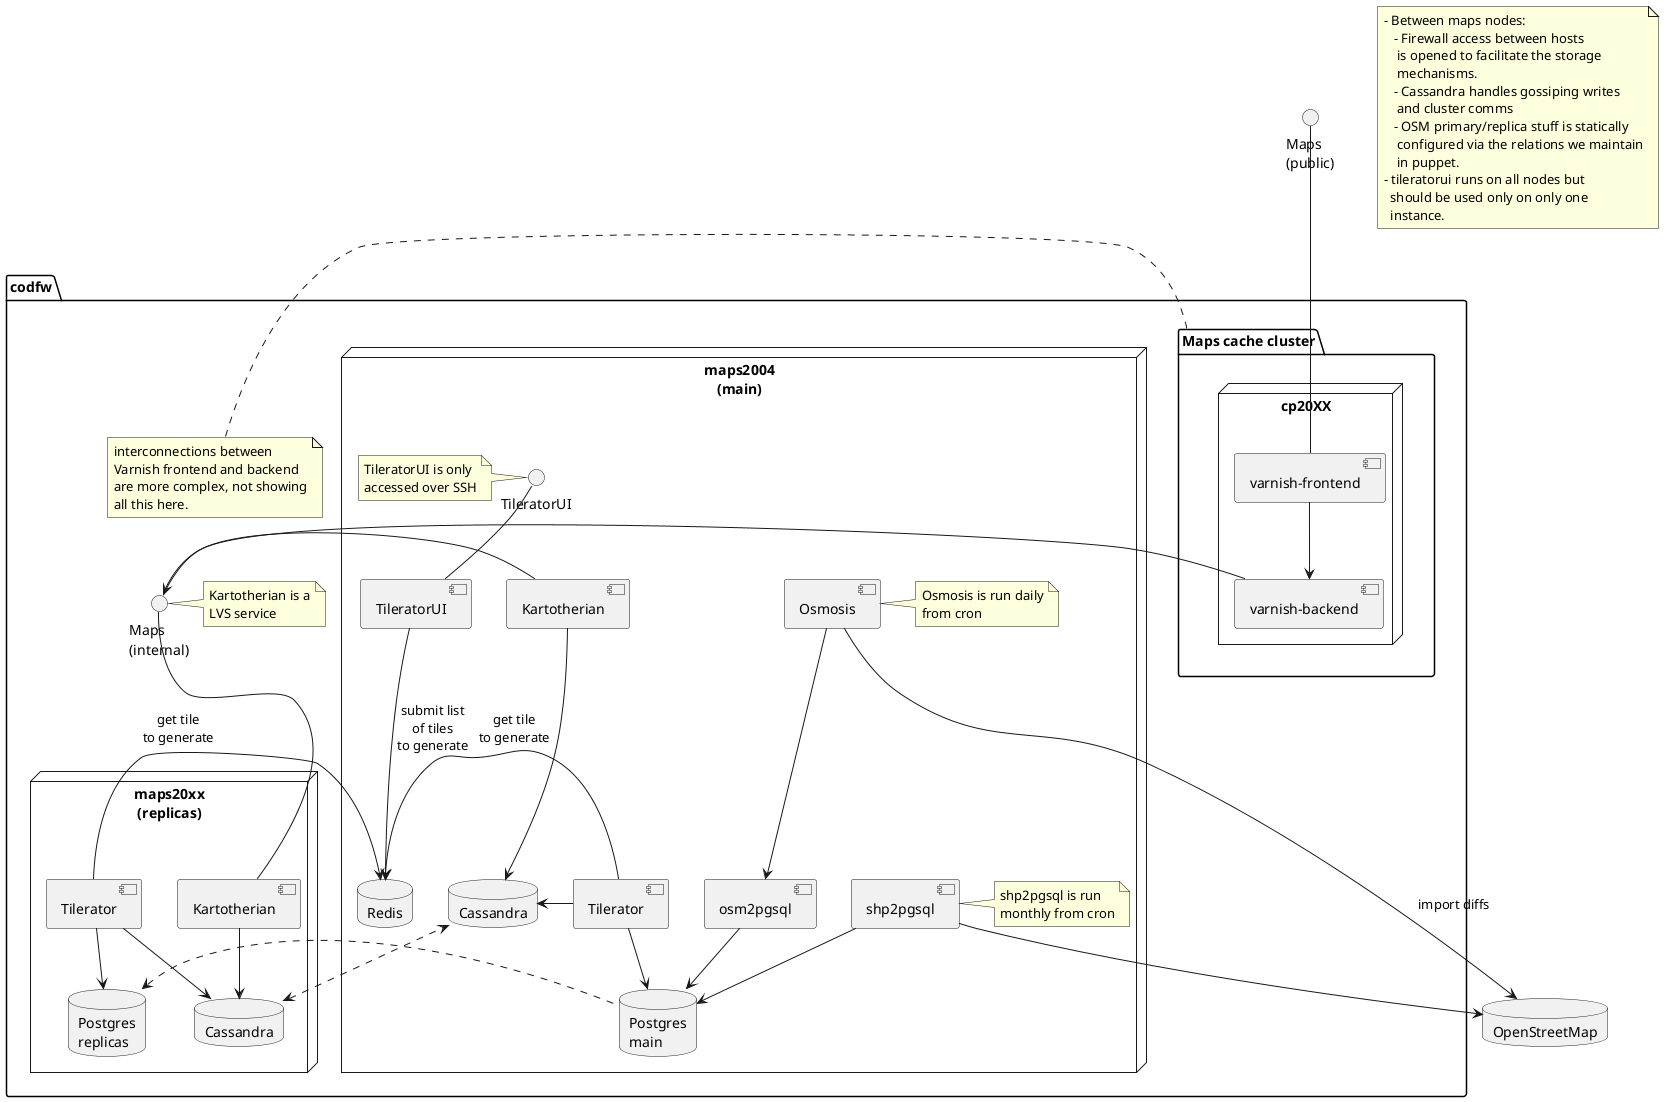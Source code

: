 @startuml

() "Maps\n(public)" as mapsP

database OpenStreetMap as osm

package codfw {

  package "Maps cache cluster" as cache {
    node cp20XX {
      [varnish-frontend] as vfe2003
      [varnish-backend] as vbe2003
    }
  }

  () "Maps\n(internal)" as mapsI

  node "maps2004\n(main)" as maps2004 {
    [Kartotherian] as Kartotherian2001
    [Tilerator] as Tilerator2001
    [TileratorUI] as TileratorUI2001
    [Osmosis] as Osmosis2001
    [osm2pgsql] as osm2pgsql2001
    [shp2pgsql] as shp2pgsql2001
    database Cassandra as Cassandra2001
    database Redis as Redis2001
    database "Postgres\nmain" as Postgres2001

    () TileratorUI as TileratorUI_endpoint2001

    Tilerator2001 -left-> Redis2001: get tile\nto generate
    Tilerator2001 --> Postgres2001
    Tilerator2001 -> Cassandra2001

    TileratorUI2001 --> Redis2001: submit list\nof tiles\nto generate

    Kartotherian2001 --> Cassandra2001

    Osmosis2001 --> osm: import diffs
    Osmosis2001 --> osm2pgsql2001
    osm2pgsql2001 --> Postgres2001
    shp2pgsql2001 --> osm
    shp2pgsql2001 --> Postgres2001

    TileratorUI_endpoint2001 -- TileratorUI2001

    note left of TileratorUI_endpoint2001
      TileratorUI is only
      accessed over SSH
    end note

    note right of Osmosis2001
      Osmosis is run daily
      from cron
    end note

    note right of shp2pgsql2001
      shp2pgsql is run
      monthly from cron
    end note
  }
  node "maps20xx\n(replicas)" as maps20xx {
    [Kartotherian] as Kartotherian20xx
    [Tilerator] as Tilerator20xx
    database Cassandra as Cassandra20xx
    database "Postgres\nreplicas" as Postgres20xx

    Tilerator20xx -left-> Redis2001: get tile\nto generate
    Tilerator20xx --> Postgres20xx
    Tilerator20xx --> Cassandra20xx

    Kartotherian20xx --> Cassandra20xx
  }

  mapsI - Kartotherian2001
  mapsI - Kartotherian20xx

  vbe2003 -> mapsI

  vfe2003 --> vbe2003

' un comment the block below to have the mostly complete Varnish connections
'  vfe2003 --> vbe2003
'  vfe2003 --> vbe2009
'  vfe2003 --> vbe2015
'  vfe2003 --> vbe2021
'
'  vfe2009 --> vbe2003
'  vfe2009 --> vbe2009
'  vfe2009 --> vbe2015
'  vfe2009 --> vbe2021
'
'  vfe2015 --> vbe2003
'  vfe2015 --> vbe2009
'  vfe2015 --> vbe2015
'  vfe2015 --> vbe2021
'
'  vfe2021 --> vbe2003
'  vfe2021 --> vbe2009
'  vfe2021 --> vbe2015
'  vfe2021 --> vbe2021

  mapsP -- vfe2003

  Postgres20xx <. Postgres2001
  Cassandra20xx <.> Cassandra2001

  note right of cache
    interconnections between
    Varnish frontend and backend
    are more complex, not showing
    all this here.
  end note

  note right of mapsI
    Kartotherian is a
    LVS service
  end note
}

note as n1
 - Between maps nodes:
    - Firewall access between hosts
     is opened to facilitate the storage
     mechanisms.
    - Cassandra handles gossiping writes
     and cluster comms
    - OSM primary/replica stuff is statically
     configured via the relations we maintain
     in puppet.
 - tileratorui runs on all nodes but
   should be used only on only one
   instance.
end note

@enduml
